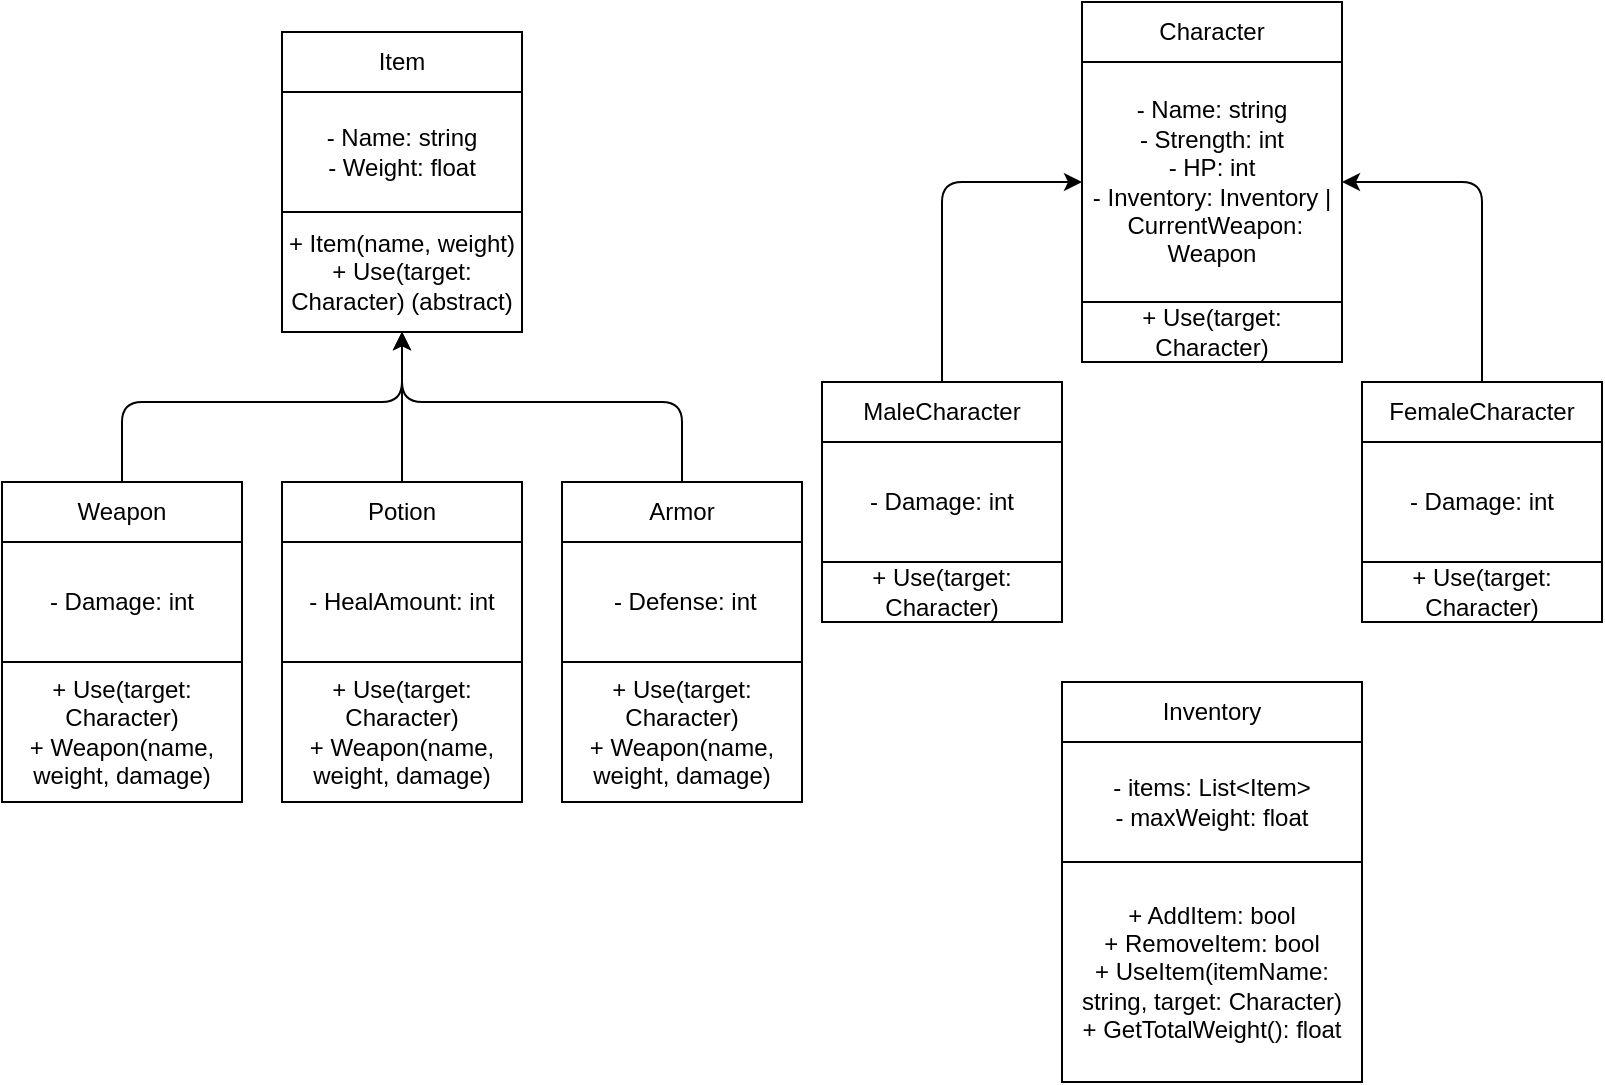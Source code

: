 <mxfile>
    <diagram id="oA_2qftPaEZkycEzTWtB" name="Page-1">
        <mxGraphModel dx="554" dy="427" grid="1" gridSize="10" guides="1" tooltips="1" connect="1" arrows="1" fold="1" page="1" pageScale="1" pageWidth="850" pageHeight="1100" math="0" shadow="0">
            <root>
                <mxCell id="0"/>
                <mxCell id="1" parent="0"/>
                <mxCell id="2" value="Item" style="rounded=0;whiteSpace=wrap;html=1;" parent="1" vertex="1">
                    <mxGeometry x="180" y="55" width="120" height="30" as="geometry"/>
                </mxCell>
                <mxCell id="3" value="+ Item(name, weight)&lt;div&gt;+ Use(target: Character) (abstract)&lt;/div&gt;" style="rounded=0;whiteSpace=wrap;html=1;" parent="1" vertex="1">
                    <mxGeometry x="180" y="145" width="120" height="60" as="geometry"/>
                </mxCell>
                <mxCell id="5" value="- &lt;span class=&quot;hljs-type&quot;&gt;Name&lt;/span&gt;: string &lt;br&gt;- Weight: &lt;span class=&quot;hljs-type&quot;&gt;float&lt;/span&gt;" style="rounded=0;whiteSpace=wrap;html=1;" parent="1" vertex="1">
                    <mxGeometry x="180" y="85" width="120" height="60" as="geometry"/>
                </mxCell>
                <mxCell id="27" style="edgeStyle=none;html=1;entryX=0.5;entryY=1;entryDx=0;entryDy=0;" parent="1" source="7" target="3" edge="1">
                    <mxGeometry relative="1" as="geometry">
                        <Array as="points">
                            <mxPoint x="100" y="240"/>
                            <mxPoint x="240" y="240"/>
                        </Array>
                    </mxGeometry>
                </mxCell>
                <mxCell id="7" value="Weapon" style="rounded=0;whiteSpace=wrap;html=1;" parent="1" vertex="1">
                    <mxGeometry x="40" y="280" width="120" height="30" as="geometry"/>
                </mxCell>
                <mxCell id="8" value="+ Use(target: &lt;span class=&quot;hljs-type&quot;&gt;Character&lt;/span&gt;)&lt;div&gt;+ Weapon(name, weight, damage)&lt;/div&gt;" style="rounded=0;whiteSpace=wrap;html=1;" parent="1" vertex="1">
                    <mxGeometry x="40" y="370" width="120" height="70" as="geometry"/>
                </mxCell>
                <mxCell id="9" value="- Damage: &lt;span class=&quot;hljs-type&quot;&gt;int&lt;/span&gt;" style="rounded=0;whiteSpace=wrap;html=1;" parent="1" vertex="1">
                    <mxGeometry x="40" y="310" width="120" height="60" as="geometry"/>
                </mxCell>
                <mxCell id="11" value="Inventory" style="rounded=0;whiteSpace=wrap;html=1;" parent="1" vertex="1">
                    <mxGeometry x="570" y="380" width="150" height="30" as="geometry"/>
                </mxCell>
                <mxCell id="12" value="+ AddItem: &lt;span class=&quot;hljs-type&quot;&gt;bool&lt;br&gt;&lt;/span&gt;+ RemoveItem: &lt;span class=&quot;hljs-type&quot;&gt;bool&lt;/span&gt; &lt;br&gt;+ UseItem(itemName: string, target: &lt;span class=&quot;hljs-type&quot;&gt;Character&lt;/span&gt;) &lt;br&gt;+ GetTotalWeight(): &lt;span class=&quot;hljs-type&quot;&gt;float&lt;/span&gt;" style="rounded=0;whiteSpace=wrap;html=1;" parent="1" vertex="1">
                    <mxGeometry x="570" y="470" width="150" height="110" as="geometry"/>
                </mxCell>
                <mxCell id="13" value="- items: List&amp;lt;Item&amp;gt; &lt;br&gt;- maxWeight: &lt;span class=&quot;hljs-type&quot;&gt;float&lt;/span&gt;" style="rounded=0;whiteSpace=wrap;html=1;" parent="1" vertex="1">
                    <mxGeometry x="570" y="410" width="150" height="60" as="geometry"/>
                </mxCell>
                <mxCell id="15" value="Character" style="rounded=0;whiteSpace=wrap;html=1;" parent="1" vertex="1">
                    <mxGeometry x="580" y="40" width="130" height="30" as="geometry"/>
                </mxCell>
                <mxCell id="16" value="+ Use(target: &lt;span class=&quot;hljs-type&quot;&gt;Character&lt;/span&gt;)" style="rounded=0;whiteSpace=wrap;html=1;" parent="1" vertex="1">
                    <mxGeometry x="580" y="190" width="130" height="30" as="geometry"/>
                </mxCell>
                <mxCell id="17" value="- &lt;span class=&quot;hljs-type&quot;&gt;Name&lt;/span&gt;: string&lt;br&gt;- Strength: &lt;span class=&quot;hljs-type&quot;&gt;int&lt;/span&gt; &lt;br&gt;- HP: &lt;span class=&quot;hljs-type&quot;&gt;int&lt;/span&gt; &lt;br&gt;- Inventory: Inventory |&amp;nbsp;CurrentWeapon: Weapon" style="rounded=0;whiteSpace=wrap;html=1;" parent="1" vertex="1">
                    <mxGeometry x="580" y="70" width="130" height="120" as="geometry"/>
                </mxCell>
                <mxCell id="28" style="edgeStyle=none;html=1;entryX=0;entryY=0.5;entryDx=0;entryDy=0;" parent="1" source="18" target="17" edge="1">
                    <mxGeometry relative="1" as="geometry">
                        <Array as="points">
                            <mxPoint x="510" y="130"/>
                        </Array>
                    </mxGeometry>
                </mxCell>
                <mxCell id="18" value="MaleCharacter" style="rounded=0;whiteSpace=wrap;html=1;" parent="1" vertex="1">
                    <mxGeometry x="450" y="230" width="120" height="30" as="geometry"/>
                </mxCell>
                <mxCell id="19" value="+ Use(target: &lt;span class=&quot;hljs-type&quot;&gt;Character&lt;/span&gt;)" style="rounded=0;whiteSpace=wrap;html=1;" parent="1" vertex="1">
                    <mxGeometry x="450" y="320" width="120" height="30" as="geometry"/>
                </mxCell>
                <mxCell id="20" value="- Damage: &lt;span class=&quot;hljs-type&quot;&gt;int&lt;/span&gt;" style="rounded=0;whiteSpace=wrap;html=1;" parent="1" vertex="1">
                    <mxGeometry x="450" y="260" width="120" height="60" as="geometry"/>
                </mxCell>
                <mxCell id="29" style="edgeStyle=none;html=1;entryX=1;entryY=0.5;entryDx=0;entryDy=0;" parent="1" source="21" target="17" edge="1">
                    <mxGeometry relative="1" as="geometry">
                        <Array as="points">
                            <mxPoint x="780" y="130"/>
                        </Array>
                    </mxGeometry>
                </mxCell>
                <mxCell id="21" value="FemaleCharacter" style="rounded=0;whiteSpace=wrap;html=1;" parent="1" vertex="1">
                    <mxGeometry x="720" y="230" width="120" height="30" as="geometry"/>
                </mxCell>
                <mxCell id="22" value="+ Use(target: &lt;span class=&quot;hljs-type&quot;&gt;Character&lt;/span&gt;)" style="rounded=0;whiteSpace=wrap;html=1;" parent="1" vertex="1">
                    <mxGeometry x="720" y="320" width="120" height="30" as="geometry"/>
                </mxCell>
                <mxCell id="23" value="- Damage: &lt;span class=&quot;hljs-type&quot;&gt;int&lt;/span&gt;" style="rounded=0;whiteSpace=wrap;html=1;" parent="1" vertex="1">
                    <mxGeometry x="720" y="260" width="120" height="60" as="geometry"/>
                </mxCell>
                <mxCell id="38" style="edgeStyle=none;html=1;entryX=0.5;entryY=1;entryDx=0;entryDy=0;" parent="1" source="31" target="3" edge="1">
                    <mxGeometry relative="1" as="geometry"/>
                </mxCell>
                <mxCell id="31" value="Potion" style="rounded=0;whiteSpace=wrap;html=1;" parent="1" vertex="1">
                    <mxGeometry x="180" y="280" width="120" height="30" as="geometry"/>
                </mxCell>
                <mxCell id="32" value="+ Use(target: &lt;span class=&quot;hljs-type&quot;&gt;Character&lt;/span&gt;)&lt;div&gt;+ Weapon(name, weight, damage)&lt;/div&gt;" style="rounded=0;whiteSpace=wrap;html=1;" parent="1" vertex="1">
                    <mxGeometry x="180" y="370" width="120" height="70" as="geometry"/>
                </mxCell>
                <mxCell id="33" value="- HealAmount: int" style="rounded=0;whiteSpace=wrap;html=1;" parent="1" vertex="1">
                    <mxGeometry x="180" y="310" width="120" height="60" as="geometry"/>
                </mxCell>
                <mxCell id="39" style="edgeStyle=none;html=1;entryX=0.5;entryY=1;entryDx=0;entryDy=0;" parent="1" source="35" target="3" edge="1">
                    <mxGeometry relative="1" as="geometry">
                        <Array as="points">
                            <mxPoint x="380" y="240"/>
                            <mxPoint x="240" y="240"/>
                        </Array>
                    </mxGeometry>
                </mxCell>
                <mxCell id="35" value="Armor" style="rounded=0;whiteSpace=wrap;html=1;" parent="1" vertex="1">
                    <mxGeometry x="320" y="280" width="120" height="30" as="geometry"/>
                </mxCell>
                <mxCell id="36" value="+ Use(target: &lt;span class=&quot;hljs-type&quot;&gt;Character&lt;/span&gt;)&lt;div&gt;+ Weapon(name, weight, damage)&lt;/div&gt;" style="rounded=0;whiteSpace=wrap;html=1;" parent="1" vertex="1">
                    <mxGeometry x="320" y="370" width="120" height="70" as="geometry"/>
                </mxCell>
                <mxCell id="37" value="&amp;nbsp;- Defense: int" style="rounded=0;whiteSpace=wrap;html=1;" parent="1" vertex="1">
                    <mxGeometry x="320" y="310" width="120" height="60" as="geometry"/>
                </mxCell>
            </root>
        </mxGraphModel>
    </diagram>
</mxfile>